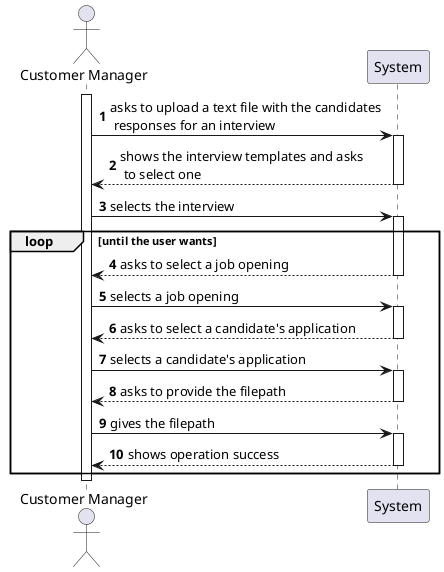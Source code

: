 @startuml US1017_SSD
autonumber

actor "Customer Manager" as USER
participant "System" as SYS

activate USER

USER -> SYS : asks to upload a text file with the candidates\n responses for an interview
activate SYS
SYS --> USER : shows the interview templates and asks\n to select one
deactivate SYS

USER -> SYS : selects the interview
activate SYS

loop until the user wants

SYS --> USER : asks to select a job opening
deactivate SYS

USER -> SYS : selects a job opening
activate SYS
SYS --> USER : asks to select a candidate's application
deactivate SYS

USER -> SYS : selects a candidate's application
activate SYS
SYS --> USER : asks to provide the filepath
deactivate SYS

USER -> SYS : gives the filepath
activate SYS
SYS --> USER : shows operation success
deactivate SYS

end loop

deactivate USER

@enduml